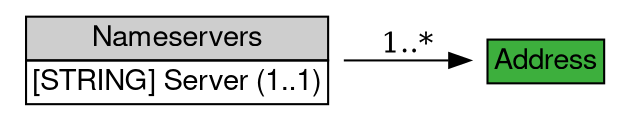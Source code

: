 digraph Nameservers {
	graph [bb="0,0,292,50",
		rankdir=LR
	];
	node [label="\N"];
	Nameservers	 [height=0.69444,
		label=<<table BORDER="0" CELLBORDER="1" CELLSPACING="0"> <tr> <td BGCOLOR="#CECECE" HREF="/idmef_parser/IODEFv2/Nameservers.html" TITLE="The Nameservers class describes the nameservers associated with a given domain. "><FONT FACE="Nimbus Sans L">Nameservers</FONT></td> </tr>" %<tr><td  HREF="/idmef_parser/IODEFv2/Nameservers.html" TITLE="The domain name of the nameserver."><FONT FACE="Nimbus Sans L">[STRING] Server (1..1)</FONT></td></tr>%</table>>,
		pos="80.5,25",
		shape=plaintext,
		width=2.2361];
	Address	 [height=0.5,
		label=<<table BORDER="0" CELLBORDER="1" CELLSPACING="0"> <tr> <td BGCOLOR="#3daf3d" HREF="/idmef_parser/IODEFv2/Address.html" TITLE="The Address class represents a hardware (Layer 2), network (Layer 3), or application (Layer 7) address. "><FONT FACE="Nimbus Sans L">Address</FONT></td> </tr>" %</table>>,
		pos="256,25",
		shape=plaintext,
		width=1];
	Nameservers -> Address	 [label="1..*",
		lp="190.5,32.5",
		pos="e,219.74,25 161.06,25 177.59,25 194.47,25 209.32,25"];
}
